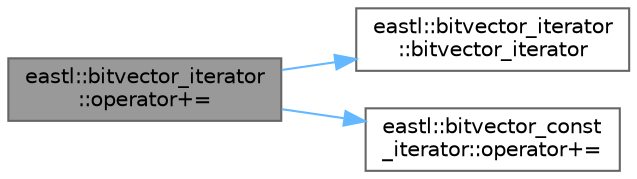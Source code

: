 digraph "eastl::bitvector_iterator::operator+="
{
 // LATEX_PDF_SIZE
  bgcolor="transparent";
  edge [fontname=Helvetica,fontsize=10,labelfontname=Helvetica,labelfontsize=10];
  node [fontname=Helvetica,fontsize=10,shape=box,height=0.2,width=0.4];
  rankdir="LR";
  Node1 [id="Node000001",label="eastl::bitvector_iterator\l::operator+=",height=0.2,width=0.4,color="gray40", fillcolor="grey60", style="filled", fontcolor="black",tooltip=" "];
  Node1 -> Node2 [id="edge3_Node000001_Node000002",color="steelblue1",style="solid",tooltip=" "];
  Node2 [id="Node000002",label="eastl::bitvector_iterator\l::bitvector_iterator",height=0.2,width=0.4,color="grey40", fillcolor="white", style="filled",URL="$classeastl_1_1bitvector__iterator.html#a7db26caad277d54b1f6ef6c2b6de67d0",tooltip=" "];
  Node1 -> Node3 [id="edge4_Node000001_Node000003",color="steelblue1",style="solid",tooltip=" "];
  Node3 [id="Node000003",label="eastl::bitvector_const\l_iterator::operator+=",height=0.2,width=0.4,color="grey40", fillcolor="white", style="filled",URL="$classeastl_1_1bitvector__const__iterator.html#a0c749e2887f348194f64192fec99a6b0",tooltip=" "];
}
